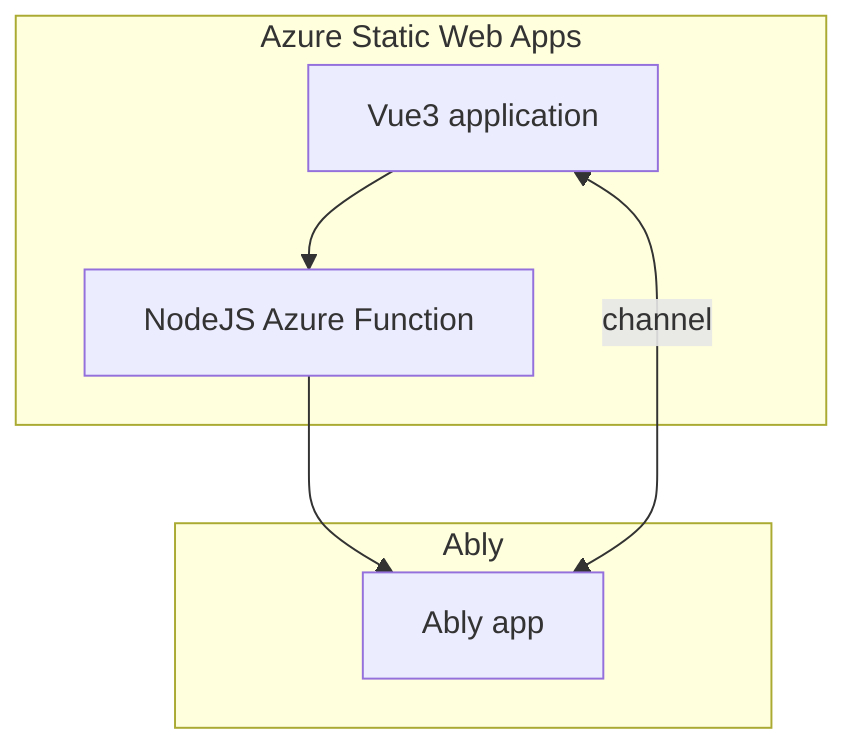 flowchart TD
    subgraph ably [Ably]
        step2[Ably app]
    end
    subgraph azure [Azure Static Web Apps]
        step1[Vue3 application]-->step3
        step3[NodeJS Azure Function]-->step2
    end
    step1 <--channel--> step2